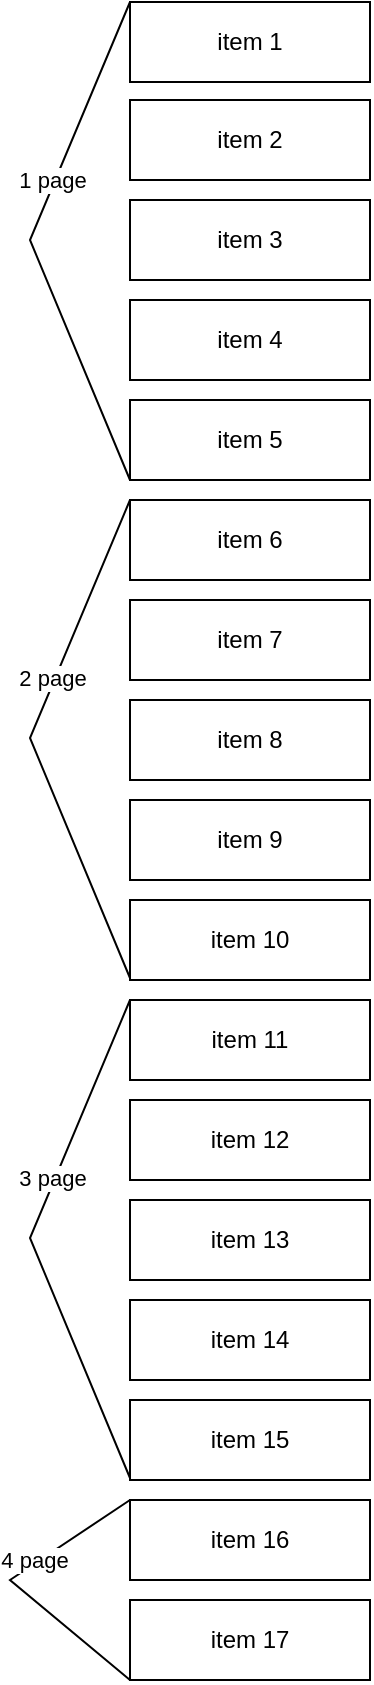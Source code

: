 <mxfile version="21.3.6" type="github">
  <diagram name="Страница 1" id="62127BnPsHwzciFZ_1Po">
    <mxGraphModel dx="1591" dy="880" grid="1" gridSize="10" guides="1" tooltips="1" connect="1" arrows="1" fold="1" page="1" pageScale="1" pageWidth="827" pageHeight="1169" math="0" shadow="0">
      <root>
        <mxCell id="0" />
        <mxCell id="1" parent="0" />
        <mxCell id="5GAbooudRVSwDortp3kw-1" value="item 1" style="rounded=0;whiteSpace=wrap;html=1;" vertex="1" parent="1">
          <mxGeometry x="80" y="41" width="120" height="40" as="geometry" />
        </mxCell>
        <mxCell id="5GAbooudRVSwDortp3kw-2" value="item 2" style="rounded=0;whiteSpace=wrap;html=1;" vertex="1" parent="1">
          <mxGeometry x="80" y="90" width="120" height="40" as="geometry" />
        </mxCell>
        <mxCell id="5GAbooudRVSwDortp3kw-3" value="item 5" style="rounded=0;whiteSpace=wrap;html=1;" vertex="1" parent="1">
          <mxGeometry x="80" y="240" width="120" height="40" as="geometry" />
        </mxCell>
        <mxCell id="5GAbooudRVSwDortp3kw-4" value="item 3" style="rounded=0;whiteSpace=wrap;html=1;" vertex="1" parent="1">
          <mxGeometry x="80" y="140" width="120" height="40" as="geometry" />
        </mxCell>
        <mxCell id="5GAbooudRVSwDortp3kw-5" value="item 4" style="rounded=0;whiteSpace=wrap;html=1;" vertex="1" parent="1">
          <mxGeometry x="80" y="190" width="120" height="40" as="geometry" />
        </mxCell>
        <mxCell id="5GAbooudRVSwDortp3kw-6" value="item 6" style="rounded=0;whiteSpace=wrap;html=1;" vertex="1" parent="1">
          <mxGeometry x="80" y="290" width="120" height="40" as="geometry" />
        </mxCell>
        <mxCell id="5GAbooudRVSwDortp3kw-9" value="item 7" style="rounded=0;whiteSpace=wrap;html=1;" vertex="1" parent="1">
          <mxGeometry x="80" y="340" width="120" height="40" as="geometry" />
        </mxCell>
        <mxCell id="5GAbooudRVSwDortp3kw-10" value="item 8" style="rounded=0;whiteSpace=wrap;html=1;" vertex="1" parent="1">
          <mxGeometry x="80" y="390" width="120" height="40" as="geometry" />
        </mxCell>
        <mxCell id="5GAbooudRVSwDortp3kw-11" value="item 9" style="rounded=0;whiteSpace=wrap;html=1;" vertex="1" parent="1">
          <mxGeometry x="80" y="440" width="120" height="40" as="geometry" />
        </mxCell>
        <mxCell id="5GAbooudRVSwDortp3kw-12" value="item 10" style="rounded=0;whiteSpace=wrap;html=1;" vertex="1" parent="1">
          <mxGeometry x="80" y="490" width="120" height="40" as="geometry" />
        </mxCell>
        <mxCell id="5GAbooudRVSwDortp3kw-13" value="item 11" style="rounded=0;whiteSpace=wrap;html=1;" vertex="1" parent="1">
          <mxGeometry x="80" y="540" width="120" height="40" as="geometry" />
        </mxCell>
        <mxCell id="5GAbooudRVSwDortp3kw-15" value="item 12" style="rounded=0;whiteSpace=wrap;html=1;" vertex="1" parent="1">
          <mxGeometry x="80" y="590" width="120" height="40" as="geometry" />
        </mxCell>
        <mxCell id="5GAbooudRVSwDortp3kw-16" value="item 14" style="rounded=0;whiteSpace=wrap;html=1;" vertex="1" parent="1">
          <mxGeometry x="80" y="690" width="120" height="40" as="geometry" />
        </mxCell>
        <mxCell id="5GAbooudRVSwDortp3kw-17" value="item 13" style="rounded=0;whiteSpace=wrap;html=1;" vertex="1" parent="1">
          <mxGeometry x="80" y="640" width="120" height="40" as="geometry" />
        </mxCell>
        <mxCell id="5GAbooudRVSwDortp3kw-18" value="item 15" style="rounded=0;whiteSpace=wrap;html=1;" vertex="1" parent="1">
          <mxGeometry x="80" y="740" width="120" height="40" as="geometry" />
        </mxCell>
        <mxCell id="5GAbooudRVSwDortp3kw-19" value="item 16" style="rounded=0;whiteSpace=wrap;html=1;" vertex="1" parent="1">
          <mxGeometry x="80" y="790" width="120" height="40" as="geometry" />
        </mxCell>
        <mxCell id="5GAbooudRVSwDortp3kw-20" value="item 17" style="rounded=0;whiteSpace=wrap;html=1;" vertex="1" parent="1">
          <mxGeometry x="80" y="840" width="120" height="40" as="geometry" />
        </mxCell>
        <mxCell id="5GAbooudRVSwDortp3kw-21" value="" style="endArrow=none;html=1;rounded=0;exitX=0;exitY=1;exitDx=0;exitDy=0;entryX=0;entryY=0;entryDx=0;entryDy=0;" edge="1" parent="1" source="5GAbooudRVSwDortp3kw-3" target="5GAbooudRVSwDortp3kw-1">
          <mxGeometry width="50" height="50" relative="1" as="geometry">
            <mxPoint x="40" y="280" as="sourcePoint" />
            <mxPoint x="40" y="40" as="targetPoint" />
            <Array as="points">
              <mxPoint x="30" y="160" />
            </Array>
          </mxGeometry>
        </mxCell>
        <mxCell id="5GAbooudRVSwDortp3kw-22" value="1 page" style="edgeLabel;html=1;align=center;verticalAlign=middle;resizable=0;points=[];" vertex="1" connectable="0" parent="5GAbooudRVSwDortp3kw-21">
          <mxGeometry x="0.25" y="2" relative="1" as="geometry">
            <mxPoint as="offset" />
          </mxGeometry>
        </mxCell>
        <mxCell id="5GAbooudRVSwDortp3kw-23" value="" style="endArrow=none;html=1;rounded=0;exitX=0;exitY=1;exitDx=0;exitDy=0;entryX=0;entryY=0;entryDx=0;entryDy=0;" edge="1" parent="1">
          <mxGeometry width="50" height="50" relative="1" as="geometry">
            <mxPoint x="80" y="529" as="sourcePoint" />
            <mxPoint x="80" y="290" as="targetPoint" />
            <Array as="points">
              <mxPoint x="30" y="409" />
            </Array>
          </mxGeometry>
        </mxCell>
        <mxCell id="5GAbooudRVSwDortp3kw-24" value="2 page" style="edgeLabel;html=1;align=center;verticalAlign=middle;resizable=0;points=[];" vertex="1" connectable="0" parent="5GAbooudRVSwDortp3kw-23">
          <mxGeometry x="0.25" y="2" relative="1" as="geometry">
            <mxPoint as="offset" />
          </mxGeometry>
        </mxCell>
        <mxCell id="5GAbooudRVSwDortp3kw-25" value="" style="endArrow=none;html=1;rounded=0;exitX=0;exitY=1;exitDx=0;exitDy=0;entryX=0;entryY=0;entryDx=0;entryDy=0;" edge="1" parent="1">
          <mxGeometry width="50" height="50" relative="1" as="geometry">
            <mxPoint x="80" y="779" as="sourcePoint" />
            <mxPoint x="80" y="540" as="targetPoint" />
            <Array as="points">
              <mxPoint x="30" y="659" />
            </Array>
          </mxGeometry>
        </mxCell>
        <mxCell id="5GAbooudRVSwDortp3kw-26" value="3 page" style="edgeLabel;html=1;align=center;verticalAlign=middle;resizable=0;points=[];" vertex="1" connectable="0" parent="5GAbooudRVSwDortp3kw-25">
          <mxGeometry x="0.25" y="2" relative="1" as="geometry">
            <mxPoint as="offset" />
          </mxGeometry>
        </mxCell>
        <mxCell id="5GAbooudRVSwDortp3kw-27" value="" style="endArrow=none;html=1;rounded=0;exitX=0;exitY=1;exitDx=0;exitDy=0;entryX=0;entryY=0;entryDx=0;entryDy=0;" edge="1" parent="1" source="5GAbooudRVSwDortp3kw-20" target="5GAbooudRVSwDortp3kw-19">
          <mxGeometry width="50" height="50" relative="1" as="geometry">
            <mxPoint x="60" y="1009" as="sourcePoint" />
            <mxPoint x="60" y="770" as="targetPoint" />
            <Array as="points">
              <mxPoint x="20" y="830" />
            </Array>
          </mxGeometry>
        </mxCell>
        <mxCell id="5GAbooudRVSwDortp3kw-28" value="4 page" style="edgeLabel;html=1;align=center;verticalAlign=middle;resizable=0;points=[];" vertex="1" connectable="0" parent="5GAbooudRVSwDortp3kw-27">
          <mxGeometry x="0.25" y="2" relative="1" as="geometry">
            <mxPoint as="offset" />
          </mxGeometry>
        </mxCell>
      </root>
    </mxGraphModel>
  </diagram>
</mxfile>

